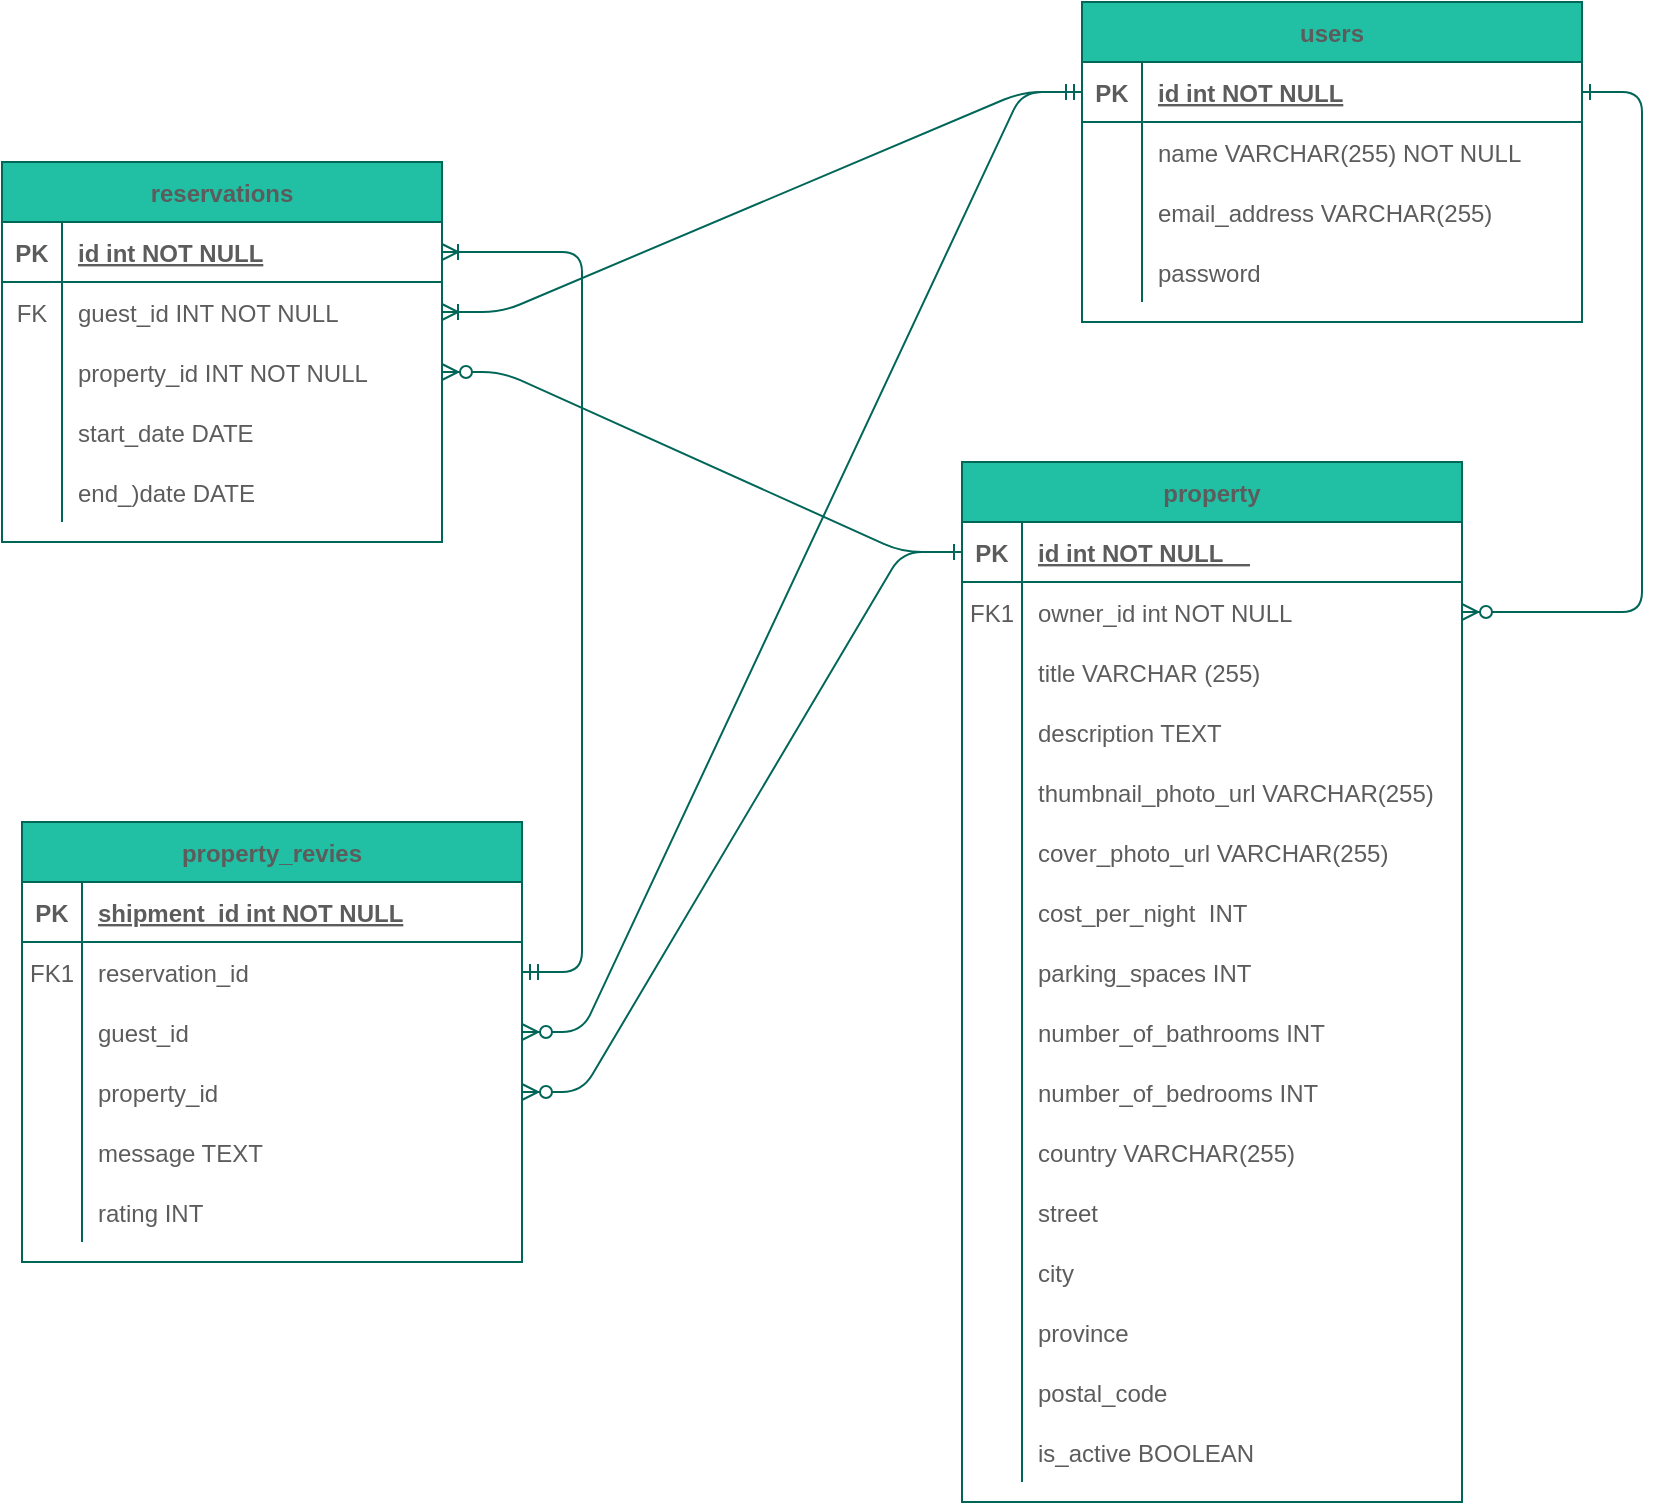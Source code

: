 <mxfile version="14.9.7" type="github"><diagram id="R2lEEEUBdFMjLlhIrx00" name="Page-1"><mxGraphModel dx="2272" dy="794" grid="1" gridSize="10" guides="1" tooltips="1" connect="1" arrows="1" fold="1" page="1" pageScale="1" pageWidth="850" pageHeight="1100" math="0" shadow="0" extFonts="Permanent Marker^https://fonts.googleapis.com/css?family=Permanent+Marker"><root><mxCell id="0"/><mxCell id="1" parent="0"/><object label="" user_id="" id="dd0EM2KcuOe7lkOgD2Un-97"><mxCell style="edgeStyle=entityRelationEdgeStyle;fontSize=12;html=1;endArrow=ERoneToMany;startArrow=ERmandOne;strokeColor=#006658;fontColor=#5C5C5C;" edge="1" parent="1" source="dd0EM2KcuOe7lkOgD2Un-5" target="dd0EM2KcuOe7lkOgD2Un-14"><mxGeometry width="100" height="100" relative="1" as="geometry"><mxPoint x="160" y="695" as="sourcePoint"/><mxPoint x="-110" y="380" as="targetPoint"/></mxGeometry></mxCell></object><mxCell id="C-vyLk0tnHw3VtMMgP7b-1" value="" style="edgeStyle=entityRelationEdgeStyle;endArrow=ERzeroToMany;startArrow=ERone;endFill=1;startFill=0;strokeColor=#006658;fontColor=#5C5C5C;" parent="1" source="C-vyLk0tnHw3VtMMgP7b-24" target="C-vyLk0tnHw3VtMMgP7b-6" edge="1"><mxGeometry width="100" height="100" relative="1" as="geometry"><mxPoint x="240" y="720" as="sourcePoint"/><mxPoint x="340" y="620" as="targetPoint"/></mxGeometry></mxCell><mxCell id="C-vyLk0tnHw3VtMMgP7b-12" value="" style="edgeStyle=entityRelationEdgeStyle;endArrow=ERzeroToMany;startArrow=ERone;endFill=1;startFill=0;strokeColor=#006658;fontColor=#5C5C5C;" parent="1" source="C-vyLk0tnHw3VtMMgP7b-3" target="dd0EM2KcuOe7lkOgD2Un-88" edge="1"><mxGeometry width="100" height="100" relative="1" as="geometry"><mxPoint x="300" y="180" as="sourcePoint"/><mxPoint x="320" y="670" as="targetPoint"/></mxGeometry></mxCell><mxCell id="C-vyLk0tnHw3VtMMgP7b-23" value="users" style="shape=table;startSize=30;container=1;collapsible=1;childLayout=tableLayout;fixedRows=1;rowLines=0;fontStyle=1;align=center;resizeLast=1;fillColor=#21C0A5;strokeColor=#006658;fontColor=#5C5C5C;" parent="1" vertex="1"><mxGeometry x="190" y="40" width="250" height="160" as="geometry"/></mxCell><mxCell id="C-vyLk0tnHw3VtMMgP7b-24" value="" style="shape=partialRectangle;collapsible=0;dropTarget=0;pointerEvents=0;fillColor=none;points=[[0,0.5],[1,0.5]];portConstraint=eastwest;top=0;left=0;right=0;bottom=1;strokeColor=#006658;fontColor=#5C5C5C;" parent="C-vyLk0tnHw3VtMMgP7b-23" vertex="1"><mxGeometry y="30" width="250" height="30" as="geometry"/></mxCell><mxCell id="C-vyLk0tnHw3VtMMgP7b-25" value="PK" style="shape=partialRectangle;overflow=hidden;connectable=0;fillColor=none;top=0;left=0;bottom=0;right=0;fontStyle=1;strokeColor=#006658;fontColor=#5C5C5C;" parent="C-vyLk0tnHw3VtMMgP7b-24" vertex="1"><mxGeometry width="30" height="30" as="geometry"/></mxCell><mxCell id="C-vyLk0tnHw3VtMMgP7b-26" value="id int NOT NULL " style="shape=partialRectangle;overflow=hidden;connectable=0;fillColor=none;top=0;left=0;bottom=0;right=0;align=left;spacingLeft=6;fontStyle=5;strokeColor=#006658;fontColor=#5C5C5C;" parent="C-vyLk0tnHw3VtMMgP7b-24" vertex="1"><mxGeometry x="30" width="220" height="30" as="geometry"/></mxCell><mxCell id="C-vyLk0tnHw3VtMMgP7b-27" value="" style="shape=partialRectangle;collapsible=0;dropTarget=0;pointerEvents=0;fillColor=none;points=[[0,0.5],[1,0.5]];portConstraint=eastwest;top=0;left=0;right=0;bottom=0;strokeColor=#006658;fontColor=#5C5C5C;" parent="C-vyLk0tnHw3VtMMgP7b-23" vertex="1"><mxGeometry y="60" width="250" height="30" as="geometry"/></mxCell><mxCell id="C-vyLk0tnHw3VtMMgP7b-28" value="" style="shape=partialRectangle;overflow=hidden;connectable=0;fillColor=none;top=0;left=0;bottom=0;right=0;strokeColor=#006658;fontColor=#5C5C5C;" parent="C-vyLk0tnHw3VtMMgP7b-27" vertex="1"><mxGeometry width="30" height="30" as="geometry"/></mxCell><mxCell id="C-vyLk0tnHw3VtMMgP7b-29" value="name VARCHAR(255) NOT NULL" style="shape=partialRectangle;overflow=hidden;connectable=0;fillColor=none;top=0;left=0;bottom=0;right=0;align=left;spacingLeft=6;strokeColor=#006658;fontColor=#5C5C5C;" parent="C-vyLk0tnHw3VtMMgP7b-27" vertex="1"><mxGeometry x="30" width="220" height="30" as="geometry"/></mxCell><mxCell id="dd0EM2KcuOe7lkOgD2Un-32" style="shape=partialRectangle;collapsible=0;dropTarget=0;pointerEvents=0;fillColor=none;points=[[0,0.5],[1,0.5]];portConstraint=eastwest;top=0;left=0;right=0;bottom=0;strokeColor=#006658;fontColor=#5C5C5C;" vertex="1" parent="C-vyLk0tnHw3VtMMgP7b-23"><mxGeometry y="90" width="250" height="30" as="geometry"/></mxCell><mxCell id="dd0EM2KcuOe7lkOgD2Un-33" style="shape=partialRectangle;overflow=hidden;connectable=0;fillColor=none;top=0;left=0;bottom=0;right=0;strokeColor=#006658;fontColor=#5C5C5C;" vertex="1" parent="dd0EM2KcuOe7lkOgD2Un-32"><mxGeometry width="30" height="30" as="geometry"/></mxCell><mxCell id="dd0EM2KcuOe7lkOgD2Un-34" value="email_address VARCHAR(255)" style="shape=partialRectangle;overflow=hidden;connectable=0;fillColor=none;top=0;left=0;bottom=0;right=0;align=left;spacingLeft=6;strokeColor=#006658;fontColor=#5C5C5C;" vertex="1" parent="dd0EM2KcuOe7lkOgD2Un-32"><mxGeometry x="30" width="220" height="30" as="geometry"/></mxCell><mxCell id="dd0EM2KcuOe7lkOgD2Un-29" style="shape=partialRectangle;collapsible=0;dropTarget=0;pointerEvents=0;fillColor=none;points=[[0,0.5],[1,0.5]];portConstraint=eastwest;top=0;left=0;right=0;bottom=0;strokeColor=#006658;fontColor=#5C5C5C;" vertex="1" parent="C-vyLk0tnHw3VtMMgP7b-23"><mxGeometry y="120" width="250" height="30" as="geometry"/></mxCell><mxCell id="dd0EM2KcuOe7lkOgD2Un-30" style="shape=partialRectangle;overflow=hidden;connectable=0;fillColor=none;top=0;left=0;bottom=0;right=0;strokeColor=#006658;fontColor=#5C5C5C;" vertex="1" parent="dd0EM2KcuOe7lkOgD2Un-29"><mxGeometry width="30" height="30" as="geometry"/></mxCell><mxCell id="dd0EM2KcuOe7lkOgD2Un-31" value="password " style="shape=partialRectangle;overflow=hidden;connectable=0;fillColor=none;top=0;left=0;bottom=0;right=0;align=left;spacingLeft=6;strokeColor=#006658;fontColor=#5C5C5C;" vertex="1" parent="dd0EM2KcuOe7lkOgD2Un-29"><mxGeometry x="30" width="220" height="30" as="geometry"/></mxCell><mxCell id="dd0EM2KcuOe7lkOgD2Un-1" value="property_revies" style="shape=table;startSize=30;container=1;collapsible=1;childLayout=tableLayout;fixedRows=1;rowLines=0;fontStyle=1;align=center;resizeLast=1;fillColor=#21C0A5;strokeColor=#006658;fontColor=#5C5C5C;" vertex="1" parent="1"><mxGeometry x="-340" y="450" width="250" height="220" as="geometry"/></mxCell><mxCell id="dd0EM2KcuOe7lkOgD2Un-2" value="" style="shape=partialRectangle;collapsible=0;dropTarget=0;pointerEvents=0;fillColor=none;points=[[0,0.5],[1,0.5]];portConstraint=eastwest;top=0;left=0;right=0;bottom=1;strokeColor=#006658;fontColor=#5C5C5C;" vertex="1" parent="dd0EM2KcuOe7lkOgD2Un-1"><mxGeometry y="30" width="250" height="30" as="geometry"/></mxCell><mxCell id="dd0EM2KcuOe7lkOgD2Un-3" value="PK" style="shape=partialRectangle;overflow=hidden;connectable=0;fillColor=none;top=0;left=0;bottom=0;right=0;fontStyle=1;strokeColor=#006658;fontColor=#5C5C5C;" vertex="1" parent="dd0EM2KcuOe7lkOgD2Un-2"><mxGeometry width="30" height="30" as="geometry"/></mxCell><mxCell id="dd0EM2KcuOe7lkOgD2Un-4" value="shipment_id int NOT NULL " style="shape=partialRectangle;overflow=hidden;connectable=0;fillColor=none;top=0;left=0;bottom=0;right=0;align=left;spacingLeft=6;fontStyle=5;strokeColor=#006658;fontColor=#5C5C5C;" vertex="1" parent="dd0EM2KcuOe7lkOgD2Un-2"><mxGeometry x="30" width="220" height="30" as="geometry"/></mxCell><mxCell id="dd0EM2KcuOe7lkOgD2Un-5" value="" style="shape=partialRectangle;collapsible=0;dropTarget=0;pointerEvents=0;fillColor=none;points=[[0,0.5],[1,0.5]];portConstraint=eastwest;top=0;left=0;right=0;bottom=0;strokeColor=#006658;fontColor=#5C5C5C;" vertex="1" parent="dd0EM2KcuOe7lkOgD2Un-1"><mxGeometry y="60" width="250" height="30" as="geometry"/></mxCell><mxCell id="dd0EM2KcuOe7lkOgD2Un-6" value="FK1" style="shape=partialRectangle;overflow=hidden;connectable=0;fillColor=none;top=0;left=0;bottom=0;right=0;strokeColor=#006658;fontColor=#5C5C5C;" vertex="1" parent="dd0EM2KcuOe7lkOgD2Un-5"><mxGeometry width="30" height="30" as="geometry"/></mxCell><mxCell id="dd0EM2KcuOe7lkOgD2Un-7" value="reservation_id" style="shape=partialRectangle;overflow=hidden;connectable=0;fillColor=none;top=0;left=0;bottom=0;right=0;align=left;spacingLeft=6;strokeColor=#006658;fontColor=#5C5C5C;" vertex="1" parent="dd0EM2KcuOe7lkOgD2Un-5"><mxGeometry x="30" width="220" height="30" as="geometry"/></mxCell><mxCell id="dd0EM2KcuOe7lkOgD2Un-91" style="shape=partialRectangle;collapsible=0;dropTarget=0;pointerEvents=0;fillColor=none;points=[[0,0.5],[1,0.5]];portConstraint=eastwest;top=0;left=0;right=0;bottom=0;strokeColor=#006658;fontColor=#5C5C5C;" vertex="1" parent="dd0EM2KcuOe7lkOgD2Un-1"><mxGeometry y="90" width="250" height="30" as="geometry"/></mxCell><mxCell id="dd0EM2KcuOe7lkOgD2Un-92" style="shape=partialRectangle;overflow=hidden;connectable=0;fillColor=none;top=0;left=0;bottom=0;right=0;strokeColor=#006658;fontColor=#5C5C5C;" vertex="1" parent="dd0EM2KcuOe7lkOgD2Un-91"><mxGeometry width="30" height="30" as="geometry"/></mxCell><mxCell id="dd0EM2KcuOe7lkOgD2Un-93" value="guest_id" style="shape=partialRectangle;overflow=hidden;connectable=0;fillColor=none;top=0;left=0;bottom=0;right=0;align=left;spacingLeft=6;strokeColor=#006658;fontColor=#5C5C5C;" vertex="1" parent="dd0EM2KcuOe7lkOgD2Un-91"><mxGeometry x="30" width="220" height="30" as="geometry"/></mxCell><mxCell id="dd0EM2KcuOe7lkOgD2Un-88" style="shape=partialRectangle;collapsible=0;dropTarget=0;pointerEvents=0;fillColor=none;points=[[0,0.5],[1,0.5]];portConstraint=eastwest;top=0;left=0;right=0;bottom=0;strokeColor=#006658;fontColor=#5C5C5C;" vertex="1" parent="dd0EM2KcuOe7lkOgD2Un-1"><mxGeometry y="120" width="250" height="30" as="geometry"/></mxCell><mxCell id="dd0EM2KcuOe7lkOgD2Un-89" style="shape=partialRectangle;overflow=hidden;connectable=0;fillColor=none;top=0;left=0;bottom=0;right=0;strokeColor=#006658;fontColor=#5C5C5C;" vertex="1" parent="dd0EM2KcuOe7lkOgD2Un-88"><mxGeometry width="30" height="30" as="geometry"/></mxCell><mxCell id="dd0EM2KcuOe7lkOgD2Un-90" value="property_id" style="shape=partialRectangle;overflow=hidden;connectable=0;fillColor=none;top=0;left=0;bottom=0;right=0;align=left;spacingLeft=6;strokeColor=#006658;fontColor=#5C5C5C;" vertex="1" parent="dd0EM2KcuOe7lkOgD2Un-88"><mxGeometry x="30" width="220" height="30" as="geometry"/></mxCell><mxCell id="dd0EM2KcuOe7lkOgD2Un-8" value="" style="shape=partialRectangle;collapsible=0;dropTarget=0;pointerEvents=0;fillColor=none;points=[[0,0.5],[1,0.5]];portConstraint=eastwest;top=0;left=0;right=0;bottom=0;strokeColor=#006658;fontColor=#5C5C5C;" vertex="1" parent="dd0EM2KcuOe7lkOgD2Un-1"><mxGeometry y="150" width="250" height="30" as="geometry"/></mxCell><mxCell id="dd0EM2KcuOe7lkOgD2Un-9" value="" style="shape=partialRectangle;overflow=hidden;connectable=0;fillColor=none;top=0;left=0;bottom=0;right=0;strokeColor=#006658;fontColor=#5C5C5C;" vertex="1" parent="dd0EM2KcuOe7lkOgD2Un-8"><mxGeometry width="30" height="30" as="geometry"/></mxCell><mxCell id="dd0EM2KcuOe7lkOgD2Un-10" value="message TEXT" style="shape=partialRectangle;overflow=hidden;connectable=0;fillColor=none;top=0;left=0;bottom=0;right=0;align=left;spacingLeft=6;strokeColor=#006658;fontColor=#5C5C5C;" vertex="1" parent="dd0EM2KcuOe7lkOgD2Un-8"><mxGeometry x="30" width="220" height="30" as="geometry"/></mxCell><mxCell id="dd0EM2KcuOe7lkOgD2Un-82" style="shape=partialRectangle;collapsible=0;dropTarget=0;pointerEvents=0;fillColor=none;points=[[0,0.5],[1,0.5]];portConstraint=eastwest;top=0;left=0;right=0;bottom=0;strokeColor=#006658;fontColor=#5C5C5C;" vertex="1" parent="dd0EM2KcuOe7lkOgD2Un-1"><mxGeometry y="180" width="250" height="30" as="geometry"/></mxCell><mxCell id="dd0EM2KcuOe7lkOgD2Un-83" style="shape=partialRectangle;overflow=hidden;connectable=0;fillColor=none;top=0;left=0;bottom=0;right=0;strokeColor=#006658;fontColor=#5C5C5C;" vertex="1" parent="dd0EM2KcuOe7lkOgD2Un-82"><mxGeometry width="30" height="30" as="geometry"/></mxCell><mxCell id="dd0EM2KcuOe7lkOgD2Un-84" value="rating INT" style="shape=partialRectangle;overflow=hidden;connectable=0;fillColor=none;top=0;left=0;bottom=0;right=0;align=left;spacingLeft=6;strokeColor=#006658;fontColor=#5C5C5C;" vertex="1" parent="dd0EM2KcuOe7lkOgD2Un-82"><mxGeometry x="30" width="220" height="30" as="geometry"/></mxCell><mxCell id="dd0EM2KcuOe7lkOgD2Un-13" value="reservations" style="shape=table;startSize=30;container=1;collapsible=1;childLayout=tableLayout;fixedRows=1;rowLines=0;fontStyle=1;align=center;resizeLast=1;fillColor=#21C0A5;strokeColor=#006658;fontColor=#5C5C5C;" vertex="1" parent="1"><mxGeometry x="-350" y="120" width="220" height="190" as="geometry"/></mxCell><mxCell id="dd0EM2KcuOe7lkOgD2Un-14" value="" style="shape=partialRectangle;collapsible=0;dropTarget=0;pointerEvents=0;fillColor=none;top=0;left=0;bottom=1;right=0;points=[[0,0.5],[1,0.5]];portConstraint=eastwest;strokeColor=#006658;fontColor=#5C5C5C;" vertex="1" parent="dd0EM2KcuOe7lkOgD2Un-13"><mxGeometry y="30" width="220" height="30" as="geometry"/></mxCell><mxCell id="dd0EM2KcuOe7lkOgD2Un-15" value="PK" style="shape=partialRectangle;connectable=0;fillColor=none;top=0;left=0;bottom=0;right=0;fontStyle=1;overflow=hidden;strokeColor=#006658;fontColor=#5C5C5C;" vertex="1" parent="dd0EM2KcuOe7lkOgD2Un-14"><mxGeometry width="30" height="30" as="geometry"/></mxCell><mxCell id="dd0EM2KcuOe7lkOgD2Un-16" value="id int NOT NULL" style="shape=partialRectangle;connectable=0;fillColor=none;top=0;left=0;bottom=0;right=0;align=left;spacingLeft=6;fontStyle=5;overflow=hidden;strokeColor=#006658;fontColor=#5C5C5C;" vertex="1" parent="dd0EM2KcuOe7lkOgD2Un-14"><mxGeometry x="30" width="190" height="30" as="geometry"/></mxCell><mxCell id="dd0EM2KcuOe7lkOgD2Un-17" value="" style="shape=partialRectangle;collapsible=0;dropTarget=0;pointerEvents=0;fillColor=none;top=0;left=0;bottom=0;right=0;points=[[0,0.5],[1,0.5]];portConstraint=eastwest;strokeColor=#006658;fontColor=#5C5C5C;" vertex="1" parent="dd0EM2KcuOe7lkOgD2Un-13"><mxGeometry y="60" width="220" height="30" as="geometry"/></mxCell><mxCell id="dd0EM2KcuOe7lkOgD2Un-18" value="FK" style="shape=partialRectangle;connectable=0;fillColor=none;top=0;left=0;bottom=0;right=0;editable=1;overflow=hidden;strokeColor=#006658;fontColor=#5C5C5C;" vertex="1" parent="dd0EM2KcuOe7lkOgD2Un-17"><mxGeometry width="30" height="30" as="geometry"/></mxCell><mxCell id="dd0EM2KcuOe7lkOgD2Un-19" value="guest_id INT NOT NULL" style="shape=partialRectangle;connectable=0;fillColor=none;top=0;left=0;bottom=0;right=0;align=left;spacingLeft=6;overflow=hidden;strokeColor=#006658;fontColor=#5C5C5C;" vertex="1" parent="dd0EM2KcuOe7lkOgD2Un-17"><mxGeometry x="30" width="190" height="30" as="geometry"/></mxCell><mxCell id="dd0EM2KcuOe7lkOgD2Un-20" value="" style="shape=partialRectangle;collapsible=0;dropTarget=0;pointerEvents=0;fillColor=none;top=0;left=0;bottom=0;right=0;points=[[0,0.5],[1,0.5]];portConstraint=eastwest;strokeColor=#006658;fontColor=#5C5C5C;" vertex="1" parent="dd0EM2KcuOe7lkOgD2Un-13"><mxGeometry y="90" width="220" height="30" as="geometry"/></mxCell><mxCell id="dd0EM2KcuOe7lkOgD2Un-21" value="" style="shape=partialRectangle;connectable=0;fillColor=none;top=0;left=0;bottom=0;right=0;editable=1;overflow=hidden;strokeColor=#006658;fontColor=#5C5C5C;" vertex="1" parent="dd0EM2KcuOe7lkOgD2Un-20"><mxGeometry width="30" height="30" as="geometry"/></mxCell><mxCell id="dd0EM2KcuOe7lkOgD2Un-22" value="property_id INT NOT NULL" style="shape=partialRectangle;connectable=0;fillColor=none;top=0;left=0;bottom=0;right=0;align=left;spacingLeft=6;overflow=hidden;strokeColor=#006658;fontColor=#5C5C5C;" vertex="1" parent="dd0EM2KcuOe7lkOgD2Un-20"><mxGeometry x="30" width="190" height="30" as="geometry"/></mxCell><mxCell id="dd0EM2KcuOe7lkOgD2Un-23" value="" style="shape=partialRectangle;collapsible=0;dropTarget=0;pointerEvents=0;fillColor=none;top=0;left=0;bottom=0;right=0;points=[[0,0.5],[1,0.5]];portConstraint=eastwest;strokeColor=#006658;fontColor=#5C5C5C;" vertex="1" parent="dd0EM2KcuOe7lkOgD2Un-13"><mxGeometry y="120" width="220" height="30" as="geometry"/></mxCell><mxCell id="dd0EM2KcuOe7lkOgD2Un-24" value="" style="shape=partialRectangle;connectable=0;fillColor=none;top=0;left=0;bottom=0;right=0;editable=1;overflow=hidden;strokeColor=#006658;fontColor=#5C5C5C;" vertex="1" parent="dd0EM2KcuOe7lkOgD2Un-23"><mxGeometry width="30" height="30" as="geometry"/></mxCell><mxCell id="dd0EM2KcuOe7lkOgD2Un-25" value="start_date DATE" style="shape=partialRectangle;connectable=0;fillColor=none;top=0;left=0;bottom=0;right=0;align=left;spacingLeft=6;overflow=hidden;strokeColor=#006658;fontColor=#5C5C5C;" vertex="1" parent="dd0EM2KcuOe7lkOgD2Un-23"><mxGeometry x="30" width="190" height="30" as="geometry"/></mxCell><mxCell id="dd0EM2KcuOe7lkOgD2Un-67" style="shape=partialRectangle;collapsible=0;dropTarget=0;pointerEvents=0;fillColor=none;top=0;left=0;bottom=0;right=0;points=[[0,0.5],[1,0.5]];portConstraint=eastwest;strokeColor=#006658;fontColor=#5C5C5C;" vertex="1" parent="dd0EM2KcuOe7lkOgD2Un-13"><mxGeometry y="150" width="220" height="30" as="geometry"/></mxCell><mxCell id="dd0EM2KcuOe7lkOgD2Un-68" style="shape=partialRectangle;connectable=0;fillColor=none;top=0;left=0;bottom=0;right=0;editable=1;overflow=hidden;strokeColor=#006658;fontColor=#5C5C5C;" vertex="1" parent="dd0EM2KcuOe7lkOgD2Un-67"><mxGeometry width="30" height="30" as="geometry"/></mxCell><mxCell id="dd0EM2KcuOe7lkOgD2Un-69" value="end_)date DATE" style="shape=partialRectangle;connectable=0;fillColor=none;top=0;left=0;bottom=0;right=0;align=left;spacingLeft=6;overflow=hidden;strokeColor=#006658;fontColor=#5C5C5C;" vertex="1" parent="dd0EM2KcuOe7lkOgD2Un-67"><mxGeometry x="30" width="190" height="30" as="geometry"/></mxCell><object label="" user_id="" id="dd0EM2KcuOe7lkOgD2Un-66"><mxCell style="edgeStyle=entityRelationEdgeStyle;fontSize=12;html=1;endArrow=ERoneToMany;startArrow=ERmandOne;strokeColor=#006658;fontColor=#5C5C5C;" edge="1" parent="1" source="C-vyLk0tnHw3VtMMgP7b-24" target="dd0EM2KcuOe7lkOgD2Un-17"><mxGeometry width="100" height="100" relative="1" as="geometry"><mxPoint x="-30" y="460" as="sourcePoint"/><mxPoint x="70" y="360" as="targetPoint"/></mxGeometry></mxCell></object><mxCell id="dd0EM2KcuOe7lkOgD2Un-94" value="" style="edgeStyle=entityRelationEdgeStyle;endArrow=ERzeroToMany;startArrow=ERone;endFill=1;startFill=0;exitX=0;exitY=0.5;exitDx=0;exitDy=0;strokeColor=#006658;fontColor=#5C5C5C;" edge="1" parent="1" source="C-vyLk0tnHw3VtMMgP7b-3" target="dd0EM2KcuOe7lkOgD2Un-20"><mxGeometry width="100" height="100" relative="1" as="geometry"><mxPoint x="20" y="190" as="sourcePoint"/><mxPoint x="-90" y="735" as="targetPoint"/></mxGeometry></mxCell><mxCell id="dd0EM2KcuOe7lkOgD2Un-96" value="" style="edgeStyle=entityRelationEdgeStyle;endArrow=ERzeroToMany;startArrow=ERone;endFill=1;startFill=0;strokeColor=#006658;fontColor=#5C5C5C;" edge="1" parent="1" source="C-vyLk0tnHw3VtMMgP7b-24" target="dd0EM2KcuOe7lkOgD2Un-91"><mxGeometry width="100" height="100" relative="1" as="geometry"><mxPoint x="410" y="695" as="sourcePoint"/><mxPoint x="370" y="105" as="targetPoint"/></mxGeometry></mxCell><mxCell id="C-vyLk0tnHw3VtMMgP7b-2" value="property" style="shape=table;startSize=30;container=1;collapsible=1;childLayout=tableLayout;fixedRows=1;rowLines=0;fontStyle=1;align=center;resizeLast=1;fillColor=#21C0A5;strokeColor=#006658;fontColor=#5C5C5C;" parent="1" vertex="1"><mxGeometry x="130" y="270" width="250" height="520" as="geometry"/></mxCell><mxCell id="C-vyLk0tnHw3VtMMgP7b-3" value="" style="shape=partialRectangle;collapsible=0;dropTarget=0;pointerEvents=0;fillColor=none;points=[[0,0.5],[1,0.5]];portConstraint=eastwest;top=0;left=0;right=0;bottom=1;strokeColor=#006658;fontColor=#5C5C5C;" parent="C-vyLk0tnHw3VtMMgP7b-2" vertex="1"><mxGeometry y="30" width="250" height="30" as="geometry"/></mxCell><mxCell id="C-vyLk0tnHw3VtMMgP7b-4" value="PK" style="shape=partialRectangle;overflow=hidden;connectable=0;fillColor=none;top=0;left=0;bottom=0;right=0;fontStyle=1;strokeColor=#006658;fontColor=#5C5C5C;" parent="C-vyLk0tnHw3VtMMgP7b-3" vertex="1"><mxGeometry width="30" height="30" as="geometry"/></mxCell><mxCell id="C-vyLk0tnHw3VtMMgP7b-5" value="id int NOT NULL     " style="shape=partialRectangle;overflow=hidden;connectable=0;fillColor=none;top=0;left=0;bottom=0;right=0;align=left;spacingLeft=6;fontStyle=5;strokeColor=#006658;fontColor=#5C5C5C;" parent="C-vyLk0tnHw3VtMMgP7b-3" vertex="1"><mxGeometry x="30" width="220" height="30" as="geometry"/></mxCell><mxCell id="C-vyLk0tnHw3VtMMgP7b-6" value="" style="shape=partialRectangle;collapsible=0;dropTarget=0;pointerEvents=0;fillColor=none;points=[[0,0.5],[1,0.5]];portConstraint=eastwest;top=0;left=0;right=0;bottom=0;strokeColor=#006658;fontColor=#5C5C5C;" parent="C-vyLk0tnHw3VtMMgP7b-2" vertex="1"><mxGeometry y="60" width="250" height="30" as="geometry"/></mxCell><mxCell id="C-vyLk0tnHw3VtMMgP7b-7" value="FK1" style="shape=partialRectangle;overflow=hidden;connectable=0;fillColor=none;top=0;left=0;bottom=0;right=0;strokeColor=#006658;fontColor=#5C5C5C;" parent="C-vyLk0tnHw3VtMMgP7b-6" vertex="1"><mxGeometry width="30" height="30" as="geometry"/></mxCell><mxCell id="C-vyLk0tnHw3VtMMgP7b-8" value="owner_id int NOT NULL" style="shape=partialRectangle;overflow=hidden;connectable=0;fillColor=none;top=0;left=0;bottom=0;right=0;align=left;spacingLeft=6;strokeColor=#006658;fontColor=#5C5C5C;" parent="C-vyLk0tnHw3VtMMgP7b-6" vertex="1"><mxGeometry x="30" width="220" height="30" as="geometry"/></mxCell><mxCell id="C-vyLk0tnHw3VtMMgP7b-9" value="" style="shape=partialRectangle;collapsible=0;dropTarget=0;pointerEvents=0;fillColor=none;points=[[0,0.5],[1,0.5]];portConstraint=eastwest;top=0;left=0;right=0;bottom=0;strokeColor=#006658;fontColor=#5C5C5C;" parent="C-vyLk0tnHw3VtMMgP7b-2" vertex="1"><mxGeometry y="90" width="250" height="30" as="geometry"/></mxCell><mxCell id="C-vyLk0tnHw3VtMMgP7b-10" value="" style="shape=partialRectangle;overflow=hidden;connectable=0;fillColor=none;top=0;left=0;bottom=0;right=0;strokeColor=#006658;fontColor=#5C5C5C;" parent="C-vyLk0tnHw3VtMMgP7b-9" vertex="1"><mxGeometry width="30" height="30" as="geometry"/></mxCell><mxCell id="C-vyLk0tnHw3VtMMgP7b-11" value="title VARCHAR (255)" style="shape=partialRectangle;overflow=hidden;connectable=0;fillColor=none;top=0;left=0;bottom=0;right=0;align=left;spacingLeft=6;strokeColor=#006658;fontColor=#5C5C5C;" parent="C-vyLk0tnHw3VtMMgP7b-9" vertex="1"><mxGeometry x="30" width="220" height="30" as="geometry"/></mxCell><mxCell id="dd0EM2KcuOe7lkOgD2Un-41" style="shape=partialRectangle;collapsible=0;dropTarget=0;pointerEvents=0;fillColor=none;points=[[0,0.5],[1,0.5]];portConstraint=eastwest;top=0;left=0;right=0;bottom=0;strokeColor=#006658;fontColor=#5C5C5C;" vertex="1" parent="C-vyLk0tnHw3VtMMgP7b-2"><mxGeometry y="120" width="250" height="30" as="geometry"/></mxCell><mxCell id="dd0EM2KcuOe7lkOgD2Un-42" style="shape=partialRectangle;overflow=hidden;connectable=0;fillColor=none;top=0;left=0;bottom=0;right=0;strokeColor=#006658;fontColor=#5C5C5C;" vertex="1" parent="dd0EM2KcuOe7lkOgD2Un-41"><mxGeometry width="30" height="30" as="geometry"/></mxCell><mxCell id="dd0EM2KcuOe7lkOgD2Un-43" value="description TEXT" style="shape=partialRectangle;overflow=hidden;connectable=0;fillColor=none;top=0;left=0;bottom=0;right=0;align=left;spacingLeft=6;strokeColor=#006658;fontColor=#5C5C5C;" vertex="1" parent="dd0EM2KcuOe7lkOgD2Un-41"><mxGeometry x="30" width="220" height="30" as="geometry"/></mxCell><mxCell id="dd0EM2KcuOe7lkOgD2Un-50" style="shape=partialRectangle;collapsible=0;dropTarget=0;pointerEvents=0;fillColor=none;points=[[0,0.5],[1,0.5]];portConstraint=eastwest;top=0;left=0;right=0;bottom=0;strokeColor=#006658;fontColor=#5C5C5C;" vertex="1" parent="C-vyLk0tnHw3VtMMgP7b-2"><mxGeometry y="150" width="250" height="30" as="geometry"/></mxCell><mxCell id="dd0EM2KcuOe7lkOgD2Un-51" style="shape=partialRectangle;overflow=hidden;connectable=0;fillColor=none;top=0;left=0;bottom=0;right=0;strokeColor=#006658;fontColor=#5C5C5C;" vertex="1" parent="dd0EM2KcuOe7lkOgD2Un-50"><mxGeometry width="30" height="30" as="geometry"/></mxCell><mxCell id="dd0EM2KcuOe7lkOgD2Un-52" value="thumbnail_photo_url VARCHAR(255)" style="shape=partialRectangle;overflow=hidden;connectable=0;fillColor=none;top=0;left=0;bottom=0;right=0;align=left;spacingLeft=6;strokeColor=#006658;fontColor=#5C5C5C;" vertex="1" parent="dd0EM2KcuOe7lkOgD2Un-50"><mxGeometry x="30" width="220" height="30" as="geometry"/></mxCell><mxCell id="dd0EM2KcuOe7lkOgD2Un-53" style="shape=partialRectangle;collapsible=0;dropTarget=0;pointerEvents=0;fillColor=none;points=[[0,0.5],[1,0.5]];portConstraint=eastwest;top=0;left=0;right=0;bottom=0;strokeColor=#006658;fontColor=#5C5C5C;" vertex="1" parent="C-vyLk0tnHw3VtMMgP7b-2"><mxGeometry y="180" width="250" height="30" as="geometry"/></mxCell><mxCell id="dd0EM2KcuOe7lkOgD2Un-54" style="shape=partialRectangle;overflow=hidden;connectable=0;fillColor=none;top=0;left=0;bottom=0;right=0;strokeColor=#006658;fontColor=#5C5C5C;" vertex="1" parent="dd0EM2KcuOe7lkOgD2Un-53"><mxGeometry width="30" height="30" as="geometry"/></mxCell><mxCell id="dd0EM2KcuOe7lkOgD2Un-55" value="cover_photo_url VARCHAR(255)" style="shape=partialRectangle;overflow=hidden;connectable=0;fillColor=none;top=0;left=0;bottom=0;right=0;align=left;spacingLeft=6;strokeColor=#006658;fontColor=#5C5C5C;" vertex="1" parent="dd0EM2KcuOe7lkOgD2Un-53"><mxGeometry x="30" width="220" height="30" as="geometry"/></mxCell><mxCell id="dd0EM2KcuOe7lkOgD2Un-38" style="shape=partialRectangle;collapsible=0;dropTarget=0;pointerEvents=0;fillColor=none;points=[[0,0.5],[1,0.5]];portConstraint=eastwest;top=0;left=0;right=0;bottom=0;strokeColor=#006658;fontColor=#5C5C5C;" vertex="1" parent="C-vyLk0tnHw3VtMMgP7b-2"><mxGeometry y="210" width="250" height="30" as="geometry"/></mxCell><mxCell id="dd0EM2KcuOe7lkOgD2Un-39" style="shape=partialRectangle;overflow=hidden;connectable=0;fillColor=none;top=0;left=0;bottom=0;right=0;strokeColor=#006658;fontColor=#5C5C5C;" vertex="1" parent="dd0EM2KcuOe7lkOgD2Un-38"><mxGeometry width="30" height="30" as="geometry"/></mxCell><mxCell id="dd0EM2KcuOe7lkOgD2Un-40" value="cost_per_night  INT" style="shape=partialRectangle;overflow=hidden;connectable=0;fillColor=none;top=0;left=0;bottom=0;right=0;align=left;spacingLeft=6;strokeColor=#006658;fontColor=#5C5C5C;" vertex="1" parent="dd0EM2KcuOe7lkOgD2Un-38"><mxGeometry x="30" width="220" height="30" as="geometry"/></mxCell><mxCell id="dd0EM2KcuOe7lkOgD2Un-35" style="shape=partialRectangle;collapsible=0;dropTarget=0;pointerEvents=0;fillColor=none;points=[[0,0.5],[1,0.5]];portConstraint=eastwest;top=0;left=0;right=0;bottom=0;strokeColor=#006658;fontColor=#5C5C5C;" vertex="1" parent="C-vyLk0tnHw3VtMMgP7b-2"><mxGeometry y="240" width="250" height="30" as="geometry"/></mxCell><mxCell id="dd0EM2KcuOe7lkOgD2Un-36" style="shape=partialRectangle;overflow=hidden;connectable=0;fillColor=none;top=0;left=0;bottom=0;right=0;strokeColor=#006658;fontColor=#5C5C5C;" vertex="1" parent="dd0EM2KcuOe7lkOgD2Un-35"><mxGeometry width="30" height="30" as="geometry"/></mxCell><mxCell id="dd0EM2KcuOe7lkOgD2Un-37" value="parking_spaces INT" style="shape=partialRectangle;overflow=hidden;connectable=0;fillColor=none;top=0;left=0;bottom=0;right=0;align=left;spacingLeft=6;strokeColor=#006658;fontColor=#5C5C5C;" vertex="1" parent="dd0EM2KcuOe7lkOgD2Un-35"><mxGeometry x="30" width="220" height="30" as="geometry"/></mxCell><mxCell id="dd0EM2KcuOe7lkOgD2Un-44" style="shape=partialRectangle;collapsible=0;dropTarget=0;pointerEvents=0;fillColor=none;points=[[0,0.5],[1,0.5]];portConstraint=eastwest;top=0;left=0;right=0;bottom=0;strokeColor=#006658;fontColor=#5C5C5C;" vertex="1" parent="C-vyLk0tnHw3VtMMgP7b-2"><mxGeometry y="270" width="250" height="30" as="geometry"/></mxCell><mxCell id="dd0EM2KcuOe7lkOgD2Un-45" style="shape=partialRectangle;overflow=hidden;connectable=0;fillColor=none;top=0;left=0;bottom=0;right=0;strokeColor=#006658;fontColor=#5C5C5C;" vertex="1" parent="dd0EM2KcuOe7lkOgD2Un-44"><mxGeometry width="30" height="30" as="geometry"/></mxCell><mxCell id="dd0EM2KcuOe7lkOgD2Un-46" value="number_of_bathrooms INT" style="shape=partialRectangle;overflow=hidden;connectable=0;fillColor=none;top=0;left=0;bottom=0;right=0;align=left;spacingLeft=6;strokeColor=#006658;fontColor=#5C5C5C;" vertex="1" parent="dd0EM2KcuOe7lkOgD2Un-44"><mxGeometry x="30" width="220" height="30" as="geometry"/></mxCell><mxCell id="dd0EM2KcuOe7lkOgD2Un-47" style="shape=partialRectangle;collapsible=0;dropTarget=0;pointerEvents=0;fillColor=none;points=[[0,0.5],[1,0.5]];portConstraint=eastwest;top=0;left=0;right=0;bottom=0;strokeColor=#006658;fontColor=#5C5C5C;" vertex="1" parent="C-vyLk0tnHw3VtMMgP7b-2"><mxGeometry y="300" width="250" height="30" as="geometry"/></mxCell><mxCell id="dd0EM2KcuOe7lkOgD2Un-48" style="shape=partialRectangle;overflow=hidden;connectable=0;fillColor=none;top=0;left=0;bottom=0;right=0;strokeColor=#006658;fontColor=#5C5C5C;" vertex="1" parent="dd0EM2KcuOe7lkOgD2Un-47"><mxGeometry width="30" height="30" as="geometry"/></mxCell><mxCell id="dd0EM2KcuOe7lkOgD2Un-49" value="number_of_bedrooms INT" style="shape=partialRectangle;overflow=hidden;connectable=0;fillColor=none;top=0;left=0;bottom=0;right=0;align=left;spacingLeft=6;strokeColor=#006658;fontColor=#5C5C5C;" vertex="1" parent="dd0EM2KcuOe7lkOgD2Un-47"><mxGeometry x="30" width="220" height="30" as="geometry"/></mxCell><mxCell id="dd0EM2KcuOe7lkOgD2Un-76" style="shape=partialRectangle;collapsible=0;dropTarget=0;pointerEvents=0;fillColor=none;points=[[0,0.5],[1,0.5]];portConstraint=eastwest;top=0;left=0;right=0;bottom=0;strokeColor=#006658;fontColor=#5C5C5C;" vertex="1" parent="C-vyLk0tnHw3VtMMgP7b-2"><mxGeometry y="330" width="250" height="30" as="geometry"/></mxCell><mxCell id="dd0EM2KcuOe7lkOgD2Un-77" style="shape=partialRectangle;overflow=hidden;connectable=0;fillColor=none;top=0;left=0;bottom=0;right=0;strokeColor=#006658;fontColor=#5C5C5C;" vertex="1" parent="dd0EM2KcuOe7lkOgD2Un-76"><mxGeometry width="30" height="30" as="geometry"/></mxCell><mxCell id="dd0EM2KcuOe7lkOgD2Un-78" value="country VARCHAR(255)" style="shape=partialRectangle;overflow=hidden;connectable=0;fillColor=none;top=0;left=0;bottom=0;right=0;align=left;spacingLeft=6;strokeColor=#006658;fontColor=#5C5C5C;" vertex="1" parent="dd0EM2KcuOe7lkOgD2Un-76"><mxGeometry x="30" width="220" height="30" as="geometry"/></mxCell><mxCell id="dd0EM2KcuOe7lkOgD2Un-73" style="shape=partialRectangle;collapsible=0;dropTarget=0;pointerEvents=0;fillColor=none;points=[[0,0.5],[1,0.5]];portConstraint=eastwest;top=0;left=0;right=0;bottom=0;strokeColor=#006658;fontColor=#5C5C5C;" vertex="1" parent="C-vyLk0tnHw3VtMMgP7b-2"><mxGeometry y="360" width="250" height="30" as="geometry"/></mxCell><mxCell id="dd0EM2KcuOe7lkOgD2Un-74" style="shape=partialRectangle;overflow=hidden;connectable=0;fillColor=none;top=0;left=0;bottom=0;right=0;strokeColor=#006658;fontColor=#5C5C5C;" vertex="1" parent="dd0EM2KcuOe7lkOgD2Un-73"><mxGeometry width="30" height="30" as="geometry"/></mxCell><mxCell id="dd0EM2KcuOe7lkOgD2Un-75" value="street" style="shape=partialRectangle;overflow=hidden;connectable=0;fillColor=none;top=0;left=0;bottom=0;right=0;align=left;spacingLeft=6;strokeColor=#006658;fontColor=#5C5C5C;" vertex="1" parent="dd0EM2KcuOe7lkOgD2Un-73"><mxGeometry x="30" width="220" height="30" as="geometry"/></mxCell><mxCell id="dd0EM2KcuOe7lkOgD2Un-70" style="shape=partialRectangle;collapsible=0;dropTarget=0;pointerEvents=0;fillColor=none;points=[[0,0.5],[1,0.5]];portConstraint=eastwest;top=0;left=0;right=0;bottom=0;strokeColor=#006658;fontColor=#5C5C5C;" vertex="1" parent="C-vyLk0tnHw3VtMMgP7b-2"><mxGeometry y="390" width="250" height="30" as="geometry"/></mxCell><mxCell id="dd0EM2KcuOe7lkOgD2Un-71" style="shape=partialRectangle;overflow=hidden;connectable=0;fillColor=none;top=0;left=0;bottom=0;right=0;strokeColor=#006658;fontColor=#5C5C5C;" vertex="1" parent="dd0EM2KcuOe7lkOgD2Un-70"><mxGeometry width="30" height="30" as="geometry"/></mxCell><mxCell id="dd0EM2KcuOe7lkOgD2Un-72" value="city" style="shape=partialRectangle;overflow=hidden;connectable=0;fillColor=none;top=0;left=0;bottom=0;right=0;align=left;spacingLeft=6;strokeColor=#006658;fontColor=#5C5C5C;" vertex="1" parent="dd0EM2KcuOe7lkOgD2Un-70"><mxGeometry x="30" width="220" height="30" as="geometry"/></mxCell><mxCell id="dd0EM2KcuOe7lkOgD2Un-79" style="shape=partialRectangle;collapsible=0;dropTarget=0;pointerEvents=0;fillColor=none;points=[[0,0.5],[1,0.5]];portConstraint=eastwest;top=0;left=0;right=0;bottom=0;strokeColor=#006658;fontColor=#5C5C5C;" vertex="1" parent="C-vyLk0tnHw3VtMMgP7b-2"><mxGeometry y="420" width="250" height="30" as="geometry"/></mxCell><mxCell id="dd0EM2KcuOe7lkOgD2Un-80" style="shape=partialRectangle;overflow=hidden;connectable=0;fillColor=none;top=0;left=0;bottom=0;right=0;strokeColor=#006658;fontColor=#5C5C5C;" vertex="1" parent="dd0EM2KcuOe7lkOgD2Un-79"><mxGeometry width="30" height="30" as="geometry"/></mxCell><mxCell id="dd0EM2KcuOe7lkOgD2Un-81" value="province" style="shape=partialRectangle;overflow=hidden;connectable=0;fillColor=none;top=0;left=0;bottom=0;right=0;align=left;spacingLeft=6;strokeColor=#006658;fontColor=#5C5C5C;" vertex="1" parent="dd0EM2KcuOe7lkOgD2Un-79"><mxGeometry x="30" width="220" height="30" as="geometry"/></mxCell><mxCell id="dd0EM2KcuOe7lkOgD2Un-85" style="shape=partialRectangle;collapsible=0;dropTarget=0;pointerEvents=0;fillColor=none;points=[[0,0.5],[1,0.5]];portConstraint=eastwest;top=0;left=0;right=0;bottom=0;strokeColor=#006658;fontColor=#5C5C5C;" vertex="1" parent="C-vyLk0tnHw3VtMMgP7b-2"><mxGeometry y="450" width="250" height="30" as="geometry"/></mxCell><mxCell id="dd0EM2KcuOe7lkOgD2Un-86" style="shape=partialRectangle;overflow=hidden;connectable=0;fillColor=none;top=0;left=0;bottom=0;right=0;strokeColor=#006658;fontColor=#5C5C5C;" vertex="1" parent="dd0EM2KcuOe7lkOgD2Un-85"><mxGeometry width="30" height="30" as="geometry"/></mxCell><mxCell id="dd0EM2KcuOe7lkOgD2Un-87" value="postal_code" style="shape=partialRectangle;overflow=hidden;connectable=0;fillColor=none;top=0;left=0;bottom=0;right=0;align=left;spacingLeft=6;strokeColor=#006658;fontColor=#5C5C5C;" vertex="1" parent="dd0EM2KcuOe7lkOgD2Un-85"><mxGeometry x="30" width="220" height="30" as="geometry"/></mxCell><mxCell id="dd0EM2KcuOe7lkOgD2Un-56" style="shape=partialRectangle;collapsible=0;dropTarget=0;pointerEvents=0;fillColor=none;points=[[0,0.5],[1,0.5]];portConstraint=eastwest;top=0;left=0;right=0;bottom=0;strokeColor=#006658;fontColor=#5C5C5C;" vertex="1" parent="C-vyLk0tnHw3VtMMgP7b-2"><mxGeometry y="480" width="250" height="30" as="geometry"/></mxCell><mxCell id="dd0EM2KcuOe7lkOgD2Un-57" style="shape=partialRectangle;overflow=hidden;connectable=0;fillColor=none;top=0;left=0;bottom=0;right=0;strokeColor=#006658;fontColor=#5C5C5C;" vertex="1" parent="dd0EM2KcuOe7lkOgD2Un-56"><mxGeometry width="30" height="30" as="geometry"/></mxCell><mxCell id="dd0EM2KcuOe7lkOgD2Un-58" value="is_active BOOLEAN" style="shape=partialRectangle;overflow=hidden;connectable=0;fillColor=none;top=0;left=0;bottom=0;right=0;align=left;spacingLeft=6;strokeColor=#006658;fontColor=#5C5C5C;" vertex="1" parent="dd0EM2KcuOe7lkOgD2Un-56"><mxGeometry x="30" width="220" height="30" as="geometry"/></mxCell></root></mxGraphModel></diagram></mxfile>